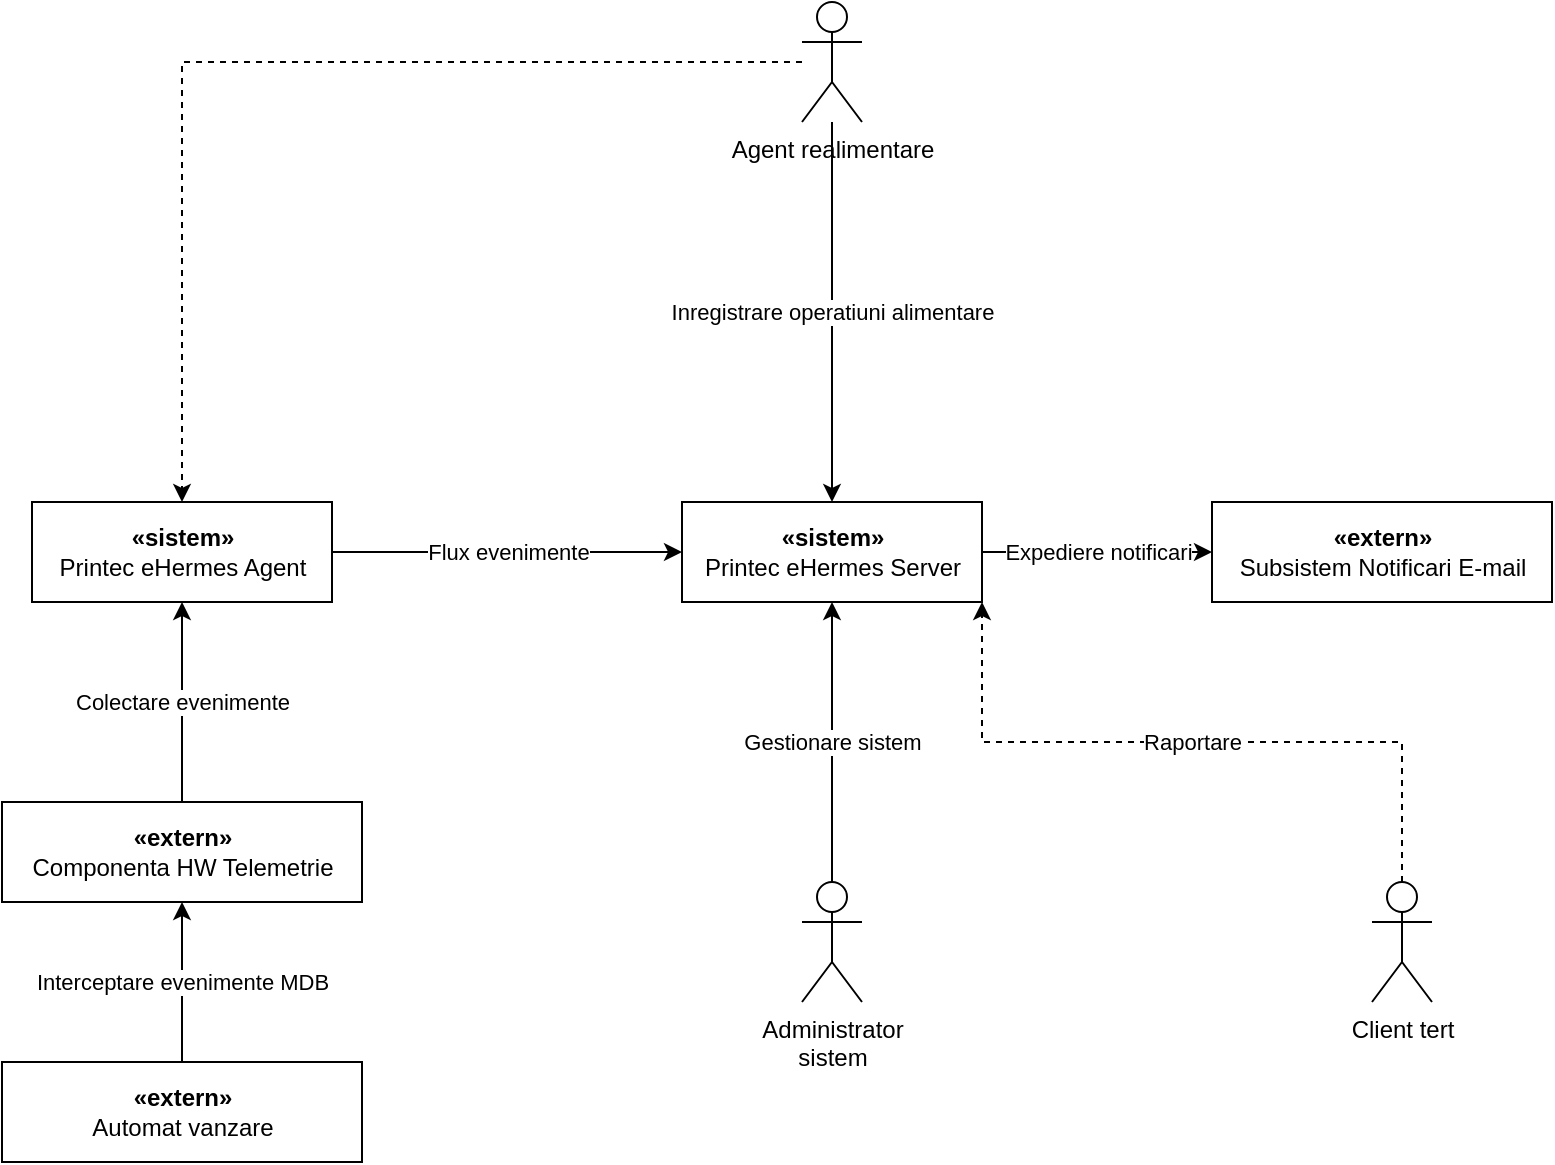 <mxfile version="14.9.3" type="github">
  <diagram id="o2FnIWs4xHlIDf4EBAea" name="Page-1">
    <mxGraphModel dx="1422" dy="752" grid="1" gridSize="10" guides="1" tooltips="1" connect="1" arrows="1" fold="1" page="1" pageScale="1" pageWidth="850" pageHeight="1100" math="0" shadow="0">
      <root>
        <mxCell id="0" />
        <mxCell id="1" parent="0" />
        <mxCell id="VoLfxy6x43G467jJYEZ4-9" value="Expediere notificari" style="edgeStyle=orthogonalEdgeStyle;rounded=0;orthogonalLoop=1;jettySize=auto;html=1;" edge="1" parent="1" source="VoLfxy6x43G467jJYEZ4-1" target="VoLfxy6x43G467jJYEZ4-6">
          <mxGeometry relative="1" as="geometry" />
        </mxCell>
        <mxCell id="VoLfxy6x43G467jJYEZ4-1" value="&lt;div&gt;&lt;b&gt;«sistem»&lt;/b&gt;&lt;/div&gt;&lt;div&gt;Printec eHermes Server&lt;/div&gt;" style="html=1;" vertex="1" parent="1">
          <mxGeometry x="365" y="300" width="150" height="50" as="geometry" />
        </mxCell>
        <mxCell id="VoLfxy6x43G467jJYEZ4-10" value="Flux evenimente" style="edgeStyle=orthogonalEdgeStyle;rounded=0;orthogonalLoop=1;jettySize=auto;html=1;" edge="1" parent="1" source="VoLfxy6x43G467jJYEZ4-2" target="VoLfxy6x43G467jJYEZ4-1">
          <mxGeometry relative="1" as="geometry" />
        </mxCell>
        <mxCell id="VoLfxy6x43G467jJYEZ4-2" value="&lt;div&gt;&lt;b&gt;«sistem»&lt;/b&gt;&lt;/div&gt;&lt;div&gt;Printec eHermes Agent&lt;/div&gt;" style="html=1;" vertex="1" parent="1">
          <mxGeometry x="40" y="300" width="150" height="50" as="geometry" />
        </mxCell>
        <mxCell id="VoLfxy6x43G467jJYEZ4-8" value="Gestionare sistem" style="edgeStyle=orthogonalEdgeStyle;rounded=0;orthogonalLoop=1;jettySize=auto;html=1;" edge="1" parent="1" source="VoLfxy6x43G467jJYEZ4-3" target="VoLfxy6x43G467jJYEZ4-1">
          <mxGeometry relative="1" as="geometry" />
        </mxCell>
        <mxCell id="VoLfxy6x43G467jJYEZ4-3" value="&lt;div&gt;Administrator&lt;/div&gt;&lt;div&gt; sistem&lt;/div&gt;" style="shape=umlActor;verticalLabelPosition=bottom;verticalAlign=top;html=1;" vertex="1" parent="1">
          <mxGeometry x="425" y="490" width="30" height="60" as="geometry" />
        </mxCell>
        <mxCell id="VoLfxy6x43G467jJYEZ4-7" value="&lt;div&gt;Inregistrare operatiuni alimentare&lt;/div&gt;" style="edgeStyle=orthogonalEdgeStyle;rounded=0;orthogonalLoop=1;jettySize=auto;html=1;" edge="1" parent="1" source="VoLfxy6x43G467jJYEZ4-4" target="VoLfxy6x43G467jJYEZ4-1">
          <mxGeometry relative="1" as="geometry" />
        </mxCell>
        <mxCell id="VoLfxy6x43G467jJYEZ4-11" style="edgeStyle=orthogonalEdgeStyle;rounded=0;orthogonalLoop=1;jettySize=auto;html=1;dashed=1;" edge="1" parent="1" source="VoLfxy6x43G467jJYEZ4-4" target="VoLfxy6x43G467jJYEZ4-2">
          <mxGeometry relative="1" as="geometry" />
        </mxCell>
        <mxCell id="VoLfxy6x43G467jJYEZ4-4" value="&lt;div&gt;Agent realimentare&lt;/div&gt;" style="shape=umlActor;verticalLabelPosition=bottom;verticalAlign=top;html=1;" vertex="1" parent="1">
          <mxGeometry x="425" y="50" width="30" height="60" as="geometry" />
        </mxCell>
        <mxCell id="VoLfxy6x43G467jJYEZ4-6" value="&lt;div&gt;&lt;b&gt;«extern»&lt;/b&gt;&lt;/div&gt;&lt;div&gt;Subsistem Notificari E-mail&lt;br&gt;&lt;/div&gt;" style="html=1;" vertex="1" parent="1">
          <mxGeometry x="630" y="300" width="170" height="50" as="geometry" />
        </mxCell>
        <mxCell id="VoLfxy6x43G467jJYEZ4-14" value="Colectare evenimente" style="edgeStyle=orthogonalEdgeStyle;rounded=0;orthogonalLoop=1;jettySize=auto;html=1;exitX=0.5;exitY=0;exitDx=0;exitDy=0;entryX=0.5;entryY=1;entryDx=0;entryDy=0;" edge="1" parent="1" source="VoLfxy6x43G467jJYEZ4-12" target="VoLfxy6x43G467jJYEZ4-2">
          <mxGeometry relative="1" as="geometry" />
        </mxCell>
        <mxCell id="VoLfxy6x43G467jJYEZ4-12" value="&lt;div&gt;&lt;b&gt;«extern»&lt;/b&gt;&lt;/div&gt;&lt;div&gt;Componenta HW Telemetrie&lt;/div&gt;" style="html=1;" vertex="1" parent="1">
          <mxGeometry x="25" y="450" width="180" height="50" as="geometry" />
        </mxCell>
        <mxCell id="VoLfxy6x43G467jJYEZ4-16" value="Interceptare evenimente MDB" style="edgeStyle=orthogonalEdgeStyle;rounded=0;orthogonalLoop=1;jettySize=auto;html=1;" edge="1" parent="1" source="VoLfxy6x43G467jJYEZ4-15" target="VoLfxy6x43G467jJYEZ4-12">
          <mxGeometry relative="1" as="geometry" />
        </mxCell>
        <mxCell id="VoLfxy6x43G467jJYEZ4-15" value="&lt;div&gt;&lt;b&gt;«extern»&lt;/b&gt;&lt;/div&gt;&lt;div&gt;Automat vanzare&lt;br&gt;&lt;/div&gt;" style="html=1;" vertex="1" parent="1">
          <mxGeometry x="25" y="580" width="180" height="50" as="geometry" />
        </mxCell>
        <mxCell id="VoLfxy6x43G467jJYEZ4-18" value="&lt;div&gt;Raportare&lt;/div&gt;" style="edgeStyle=orthogonalEdgeStyle;rounded=0;orthogonalLoop=1;jettySize=auto;html=1;exitX=0.5;exitY=0;exitDx=0;exitDy=0;exitPerimeter=0;entryX=1;entryY=1;entryDx=0;entryDy=0;dashed=1;" edge="1" parent="1" source="VoLfxy6x43G467jJYEZ4-17" target="VoLfxy6x43G467jJYEZ4-1">
          <mxGeometry relative="1" as="geometry" />
        </mxCell>
        <mxCell id="VoLfxy6x43G467jJYEZ4-17" value="Client tert" style="shape=umlActor;verticalLabelPosition=bottom;verticalAlign=top;html=1;" vertex="1" parent="1">
          <mxGeometry x="710" y="490" width="30" height="60" as="geometry" />
        </mxCell>
      </root>
    </mxGraphModel>
  </diagram>
</mxfile>
